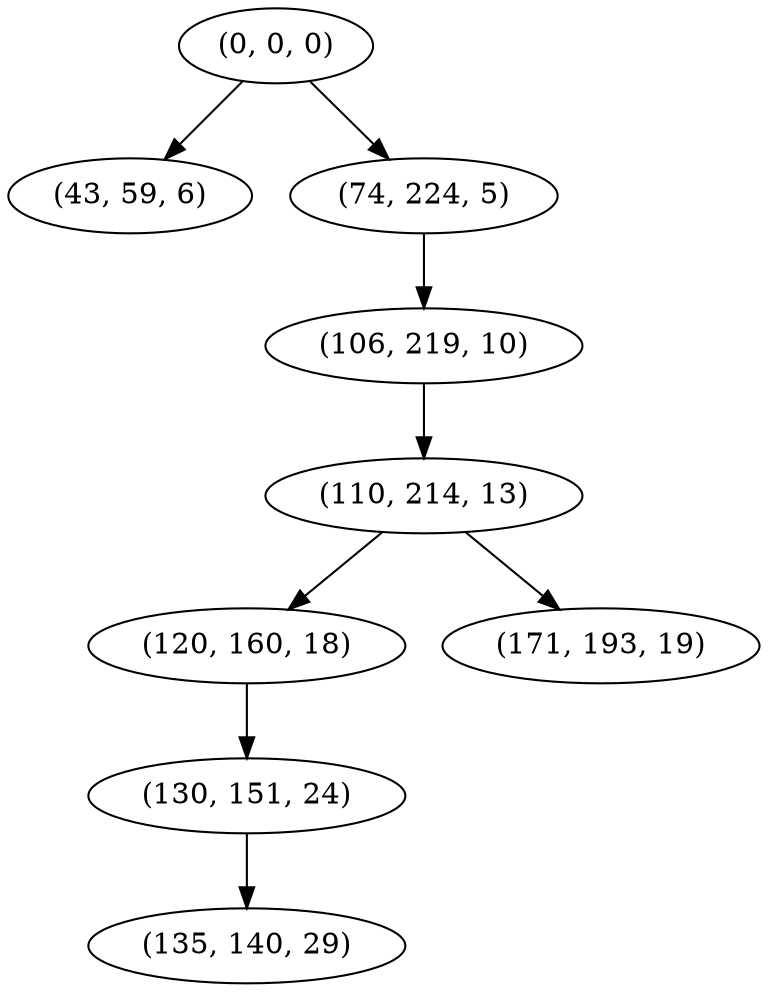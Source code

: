 digraph tree {
    "(0, 0, 0)";
    "(43, 59, 6)";
    "(74, 224, 5)";
    "(106, 219, 10)";
    "(110, 214, 13)";
    "(120, 160, 18)";
    "(130, 151, 24)";
    "(135, 140, 29)";
    "(171, 193, 19)";
    "(0, 0, 0)" -> "(43, 59, 6)";
    "(0, 0, 0)" -> "(74, 224, 5)";
    "(74, 224, 5)" -> "(106, 219, 10)";
    "(106, 219, 10)" -> "(110, 214, 13)";
    "(110, 214, 13)" -> "(120, 160, 18)";
    "(110, 214, 13)" -> "(171, 193, 19)";
    "(120, 160, 18)" -> "(130, 151, 24)";
    "(130, 151, 24)" -> "(135, 140, 29)";
}
